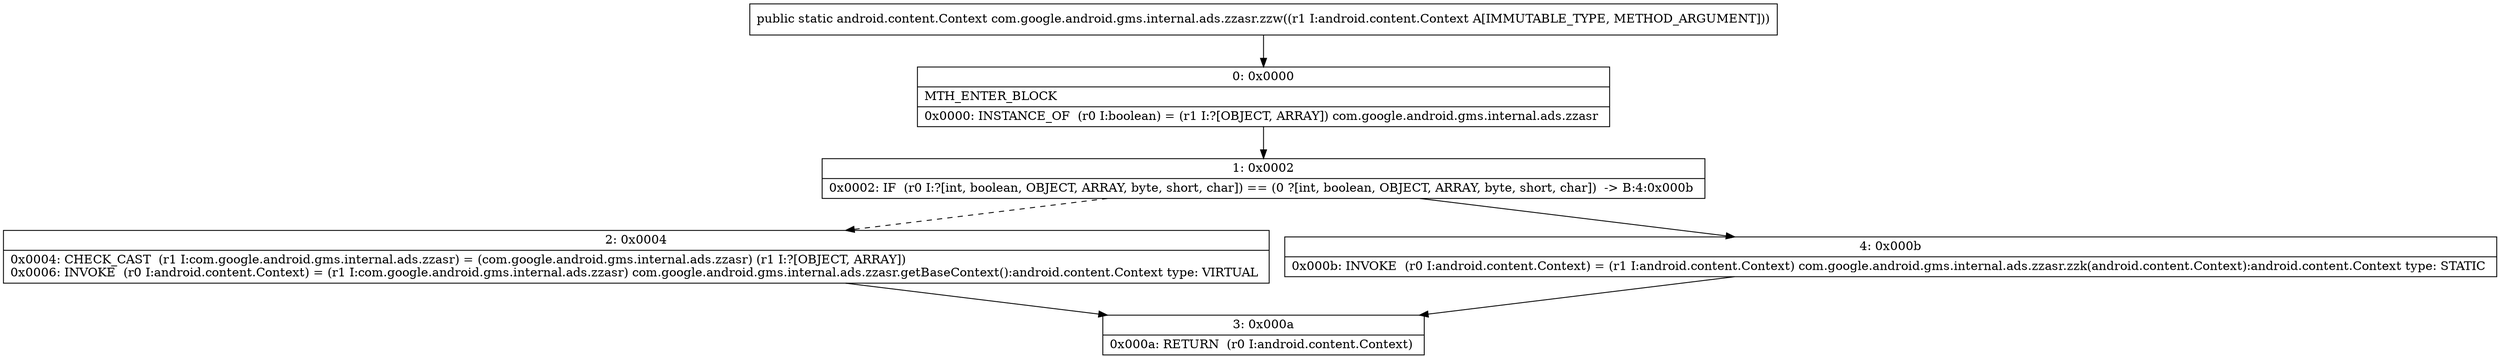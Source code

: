 digraph "CFG forcom.google.android.gms.internal.ads.zzasr.zzw(Landroid\/content\/Context;)Landroid\/content\/Context;" {
Node_0 [shape=record,label="{0\:\ 0x0000|MTH_ENTER_BLOCK\l|0x0000: INSTANCE_OF  (r0 I:boolean) = (r1 I:?[OBJECT, ARRAY]) com.google.android.gms.internal.ads.zzasr \l}"];
Node_1 [shape=record,label="{1\:\ 0x0002|0x0002: IF  (r0 I:?[int, boolean, OBJECT, ARRAY, byte, short, char]) == (0 ?[int, boolean, OBJECT, ARRAY, byte, short, char])  \-\> B:4:0x000b \l}"];
Node_2 [shape=record,label="{2\:\ 0x0004|0x0004: CHECK_CAST  (r1 I:com.google.android.gms.internal.ads.zzasr) = (com.google.android.gms.internal.ads.zzasr) (r1 I:?[OBJECT, ARRAY]) \l0x0006: INVOKE  (r0 I:android.content.Context) = (r1 I:com.google.android.gms.internal.ads.zzasr) com.google.android.gms.internal.ads.zzasr.getBaseContext():android.content.Context type: VIRTUAL \l}"];
Node_3 [shape=record,label="{3\:\ 0x000a|0x000a: RETURN  (r0 I:android.content.Context) \l}"];
Node_4 [shape=record,label="{4\:\ 0x000b|0x000b: INVOKE  (r0 I:android.content.Context) = (r1 I:android.content.Context) com.google.android.gms.internal.ads.zzasr.zzk(android.content.Context):android.content.Context type: STATIC \l}"];
MethodNode[shape=record,label="{public static android.content.Context com.google.android.gms.internal.ads.zzasr.zzw((r1 I:android.content.Context A[IMMUTABLE_TYPE, METHOD_ARGUMENT])) }"];
MethodNode -> Node_0;
Node_0 -> Node_1;
Node_1 -> Node_2[style=dashed];
Node_1 -> Node_4;
Node_2 -> Node_3;
Node_4 -> Node_3;
}

